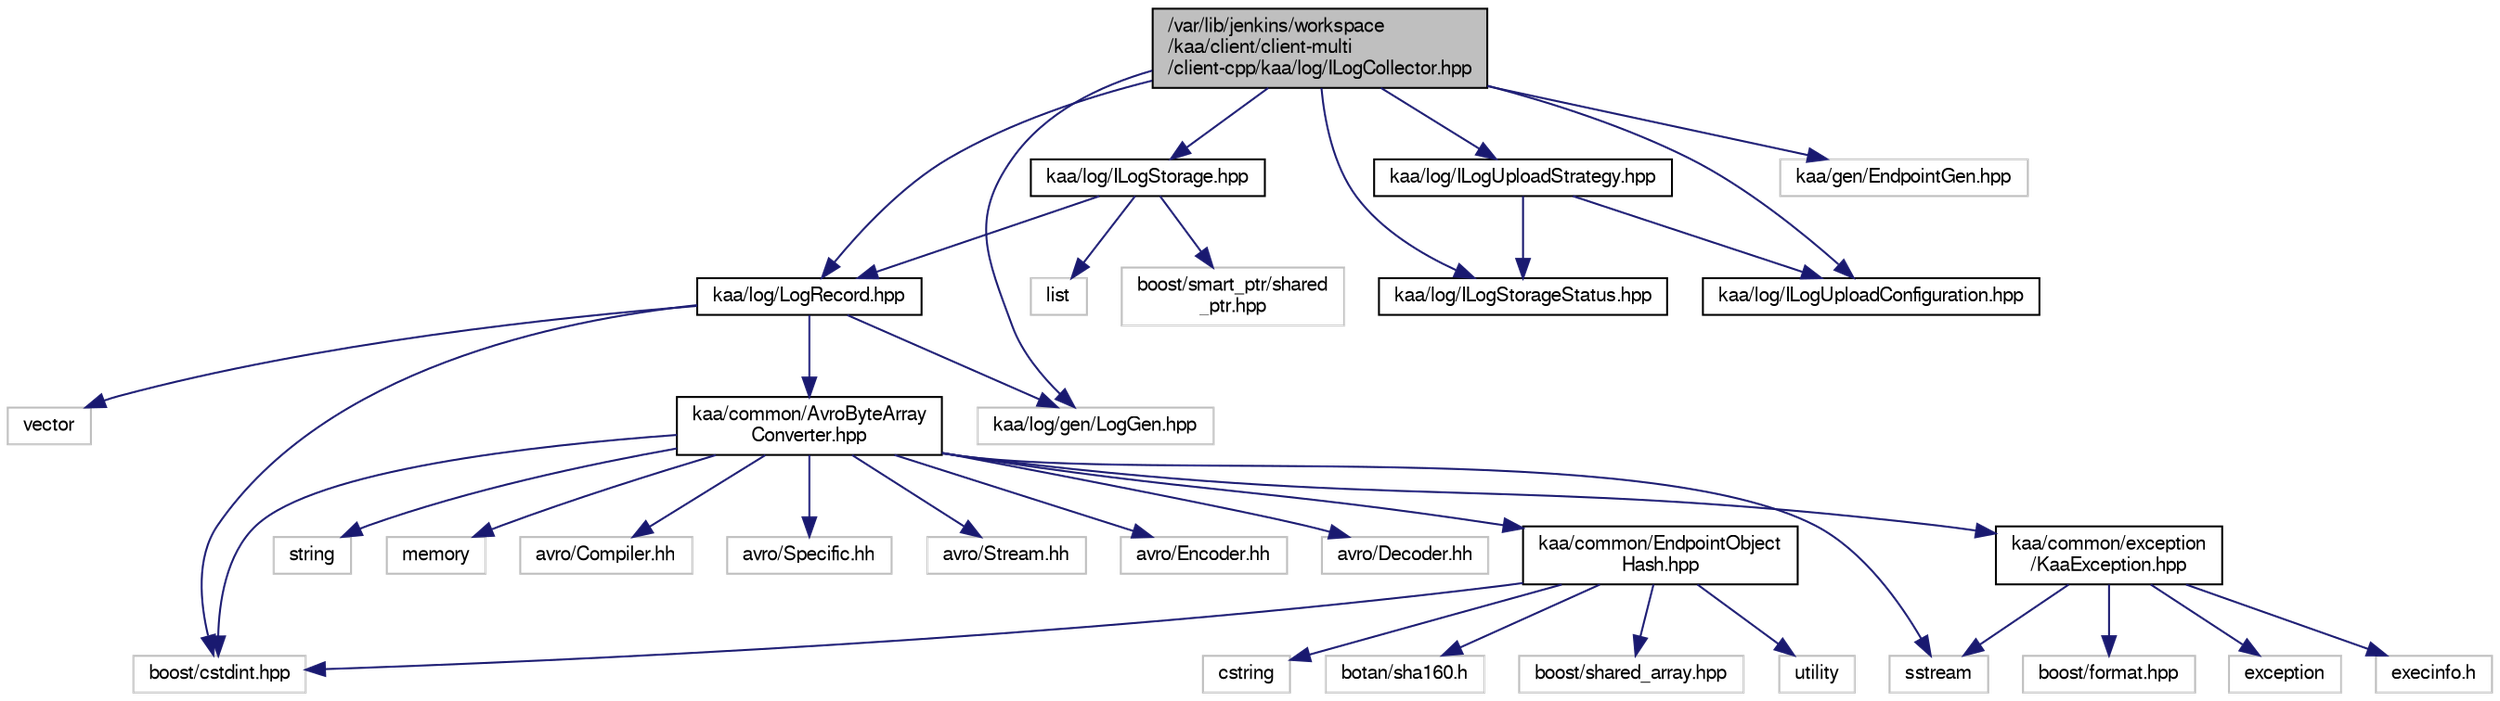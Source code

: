 digraph "/var/lib/jenkins/workspace/kaa/client/client-multi/client-cpp/kaa/log/ILogCollector.hpp"
{
  bgcolor="transparent";
  edge [fontname="FreeSans",fontsize="10",labelfontname="FreeSans",labelfontsize="10"];
  node [fontname="FreeSans",fontsize="10",shape=record];
  Node1 [label="/var/lib/jenkins/workspace\l/kaa/client/client-multi\l/client-cpp/kaa/log/ILogCollector.hpp",height=0.2,width=0.4,color="black", fillcolor="grey75", style="filled" fontcolor="black"];
  Node1 -> Node2 [color="midnightblue",fontsize="10",style="solid",fontname="FreeSans"];
  Node2 [label="kaa/log/LogRecord.hpp",height=0.2,width=0.4,color="black",URL="$LogRecord_8hpp.html"];
  Node2 -> Node3 [color="midnightblue",fontsize="10",style="solid",fontname="FreeSans"];
  Node3 [label="vector",height=0.2,width=0.4,color="grey75"];
  Node2 -> Node4 [color="midnightblue",fontsize="10",style="solid",fontname="FreeSans"];
  Node4 [label="boost/cstdint.hpp",height=0.2,width=0.4,color="grey75"];
  Node2 -> Node5 [color="midnightblue",fontsize="10",style="solid",fontname="FreeSans"];
  Node5 [label="kaa/common/AvroByteArray\lConverter.hpp",height=0.2,width=0.4,color="black",URL="$AvroByteArrayConverter_8hpp.html"];
  Node5 -> Node6 [color="midnightblue",fontsize="10",style="solid",fontname="FreeSans"];
  Node6 [label="string",height=0.2,width=0.4,color="grey75"];
  Node5 -> Node7 [color="midnightblue",fontsize="10",style="solid",fontname="FreeSans"];
  Node7 [label="memory",height=0.2,width=0.4,color="grey75"];
  Node5 -> Node8 [color="midnightblue",fontsize="10",style="solid",fontname="FreeSans"];
  Node8 [label="sstream",height=0.2,width=0.4,color="grey75"];
  Node5 -> Node9 [color="midnightblue",fontsize="10",style="solid",fontname="FreeSans"];
  Node9 [label="avro/Compiler.hh",height=0.2,width=0.4,color="grey75"];
  Node5 -> Node10 [color="midnightblue",fontsize="10",style="solid",fontname="FreeSans"];
  Node10 [label="avro/Specific.hh",height=0.2,width=0.4,color="grey75"];
  Node5 -> Node11 [color="midnightblue",fontsize="10",style="solid",fontname="FreeSans"];
  Node11 [label="avro/Stream.hh",height=0.2,width=0.4,color="grey75"];
  Node5 -> Node12 [color="midnightblue",fontsize="10",style="solid",fontname="FreeSans"];
  Node12 [label="avro/Encoder.hh",height=0.2,width=0.4,color="grey75"];
  Node5 -> Node13 [color="midnightblue",fontsize="10",style="solid",fontname="FreeSans"];
  Node13 [label="avro/Decoder.hh",height=0.2,width=0.4,color="grey75"];
  Node5 -> Node4 [color="midnightblue",fontsize="10",style="solid",fontname="FreeSans"];
  Node5 -> Node14 [color="midnightblue",fontsize="10",style="solid",fontname="FreeSans"];
  Node14 [label="kaa/common/EndpointObject\lHash.hpp",height=0.2,width=0.4,color="black",URL="$EndpointObjectHash_8hpp.html"];
  Node14 -> Node15 [color="midnightblue",fontsize="10",style="solid",fontname="FreeSans"];
  Node15 [label="utility",height=0.2,width=0.4,color="grey75"];
  Node14 -> Node16 [color="midnightblue",fontsize="10",style="solid",fontname="FreeSans"];
  Node16 [label="cstring",height=0.2,width=0.4,color="grey75"];
  Node14 -> Node17 [color="midnightblue",fontsize="10",style="solid",fontname="FreeSans"];
  Node17 [label="botan/sha160.h",height=0.2,width=0.4,color="grey75"];
  Node14 -> Node4 [color="midnightblue",fontsize="10",style="solid",fontname="FreeSans"];
  Node14 -> Node18 [color="midnightblue",fontsize="10",style="solid",fontname="FreeSans"];
  Node18 [label="boost/shared_array.hpp",height=0.2,width=0.4,color="grey75"];
  Node5 -> Node19 [color="midnightblue",fontsize="10",style="solid",fontname="FreeSans"];
  Node19 [label="kaa/common/exception\l/KaaException.hpp",height=0.2,width=0.4,color="black",URL="$KaaException_8hpp.html"];
  Node19 -> Node20 [color="midnightblue",fontsize="10",style="solid",fontname="FreeSans"];
  Node20 [label="boost/format.hpp",height=0.2,width=0.4,color="grey75"];
  Node19 -> Node21 [color="midnightblue",fontsize="10",style="solid",fontname="FreeSans"];
  Node21 [label="exception",height=0.2,width=0.4,color="grey75"];
  Node19 -> Node8 [color="midnightblue",fontsize="10",style="solid",fontname="FreeSans"];
  Node19 -> Node22 [color="midnightblue",fontsize="10",style="solid",fontname="FreeSans"];
  Node22 [label="execinfo.h",height=0.2,width=0.4,color="grey75"];
  Node2 -> Node23 [color="midnightblue",fontsize="10",style="solid",fontname="FreeSans"];
  Node23 [label="kaa/log/gen/LogGen.hpp",height=0.2,width=0.4,color="grey75"];
  Node1 -> Node24 [color="midnightblue",fontsize="10",style="solid",fontname="FreeSans"];
  Node24 [label="kaa/log/ILogStorage.hpp",height=0.2,width=0.4,color="black",URL="$ILogStorage_8hpp.html"];
  Node24 -> Node2 [color="midnightblue",fontsize="10",style="solid",fontname="FreeSans"];
  Node24 -> Node25 [color="midnightblue",fontsize="10",style="solid",fontname="FreeSans"];
  Node25 [label="list",height=0.2,width=0.4,color="grey75"];
  Node24 -> Node26 [color="midnightblue",fontsize="10",style="solid",fontname="FreeSans"];
  Node26 [label="boost/smart_ptr/shared\l_ptr.hpp",height=0.2,width=0.4,color="grey75"];
  Node1 -> Node27 [color="midnightblue",fontsize="10",style="solid",fontname="FreeSans"];
  Node27 [label="kaa/log/ILogStorageStatus.hpp",height=0.2,width=0.4,color="black",URL="$ILogStorageStatus_8hpp.html"];
  Node1 -> Node28 [color="midnightblue",fontsize="10",style="solid",fontname="FreeSans"];
  Node28 [label="kaa/log/ILogUploadConfiguration.hpp",height=0.2,width=0.4,color="black",URL="$ILogUploadConfiguration_8hpp.html"];
  Node1 -> Node29 [color="midnightblue",fontsize="10",style="solid",fontname="FreeSans"];
  Node29 [label="kaa/log/ILogUploadStrategy.hpp",height=0.2,width=0.4,color="black",URL="$ILogUploadStrategy_8hpp.html"];
  Node29 -> Node28 [color="midnightblue",fontsize="10",style="solid",fontname="FreeSans"];
  Node29 -> Node27 [color="midnightblue",fontsize="10",style="solid",fontname="FreeSans"];
  Node1 -> Node30 [color="midnightblue",fontsize="10",style="solid",fontname="FreeSans"];
  Node30 [label="kaa/gen/EndpointGen.hpp",height=0.2,width=0.4,color="grey75"];
  Node1 -> Node23 [color="midnightblue",fontsize="10",style="solid",fontname="FreeSans"];
}
